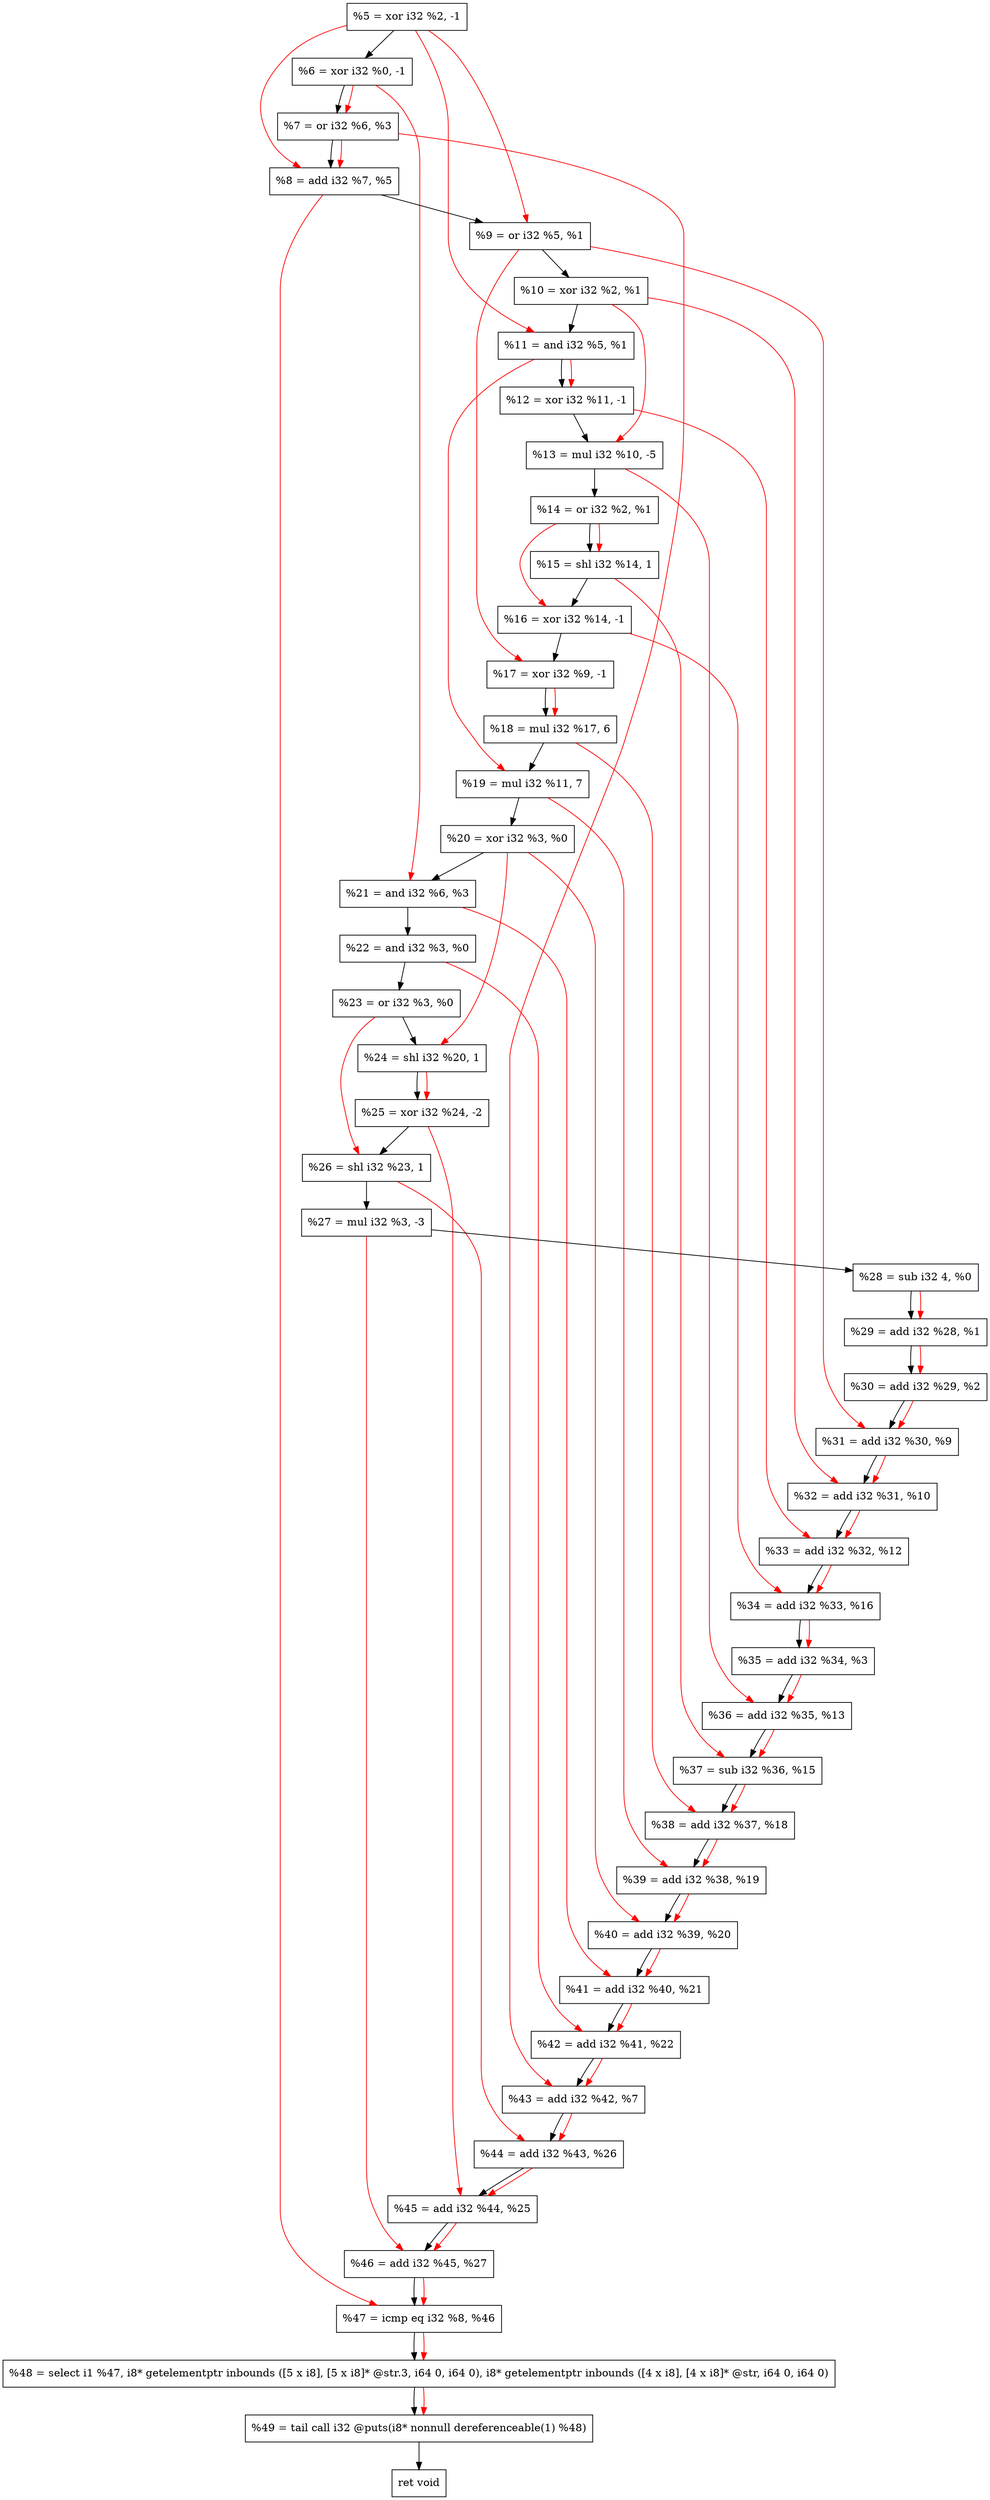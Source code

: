 digraph "DFG for'crackme' function" {
	Node0x10a71b0[shape=record, label="  %5 = xor i32 %2, -1"];
	Node0x10a7220[shape=record, label="  %6 = xor i32 %0, -1"];
	Node0x10a7290[shape=record, label="  %7 = or i32 %6, %3"];
	Node0x10a7300[shape=record, label="  %8 = add i32 %7, %5"];
	Node0x10a7370[shape=record, label="  %9 = or i32 %5, %1"];
	Node0x10a73e0[shape=record, label="  %10 = xor i32 %2, %1"];
	Node0x10a7450[shape=record, label="  %11 = and i32 %5, %1"];
	Node0x10a74c0[shape=record, label="  %12 = xor i32 %11, -1"];
	Node0x10a7560[shape=record, label="  %13 = mul i32 %10, -5"];
	Node0x10a75d0[shape=record, label="  %14 = or i32 %2, %1"];
	Node0x10a7670[shape=record, label="  %15 = shl i32 %14, 1"];
	Node0x10a76e0[shape=record, label="  %16 = xor i32 %14, -1"];
	Node0x10a7750[shape=record, label="  %17 = xor i32 %9, -1"];
	Node0x10a77f0[shape=record, label="  %18 = mul i32 %17, 6"];
	Node0x10a7890[shape=record, label="  %19 = mul i32 %11, 7"];
	Node0x10a7900[shape=record, label="  %20 = xor i32 %3, %0"];
	Node0x10a7970[shape=record, label="  %21 = and i32 %6, %3"];
	Node0x10a79e0[shape=record, label="  %22 = and i32 %3, %0"];
	Node0x10a7a50[shape=record, label="  %23 = or i32 %3, %0"];
	Node0x10a7ac0[shape=record, label="  %24 = shl i32 %20, 1"];
	Node0x10a7b60[shape=record, label="  %25 = xor i32 %24, -2"];
	Node0x10a7bd0[shape=record, label="  %26 = shl i32 %23, 1"];
	Node0x10a7c70[shape=record, label="  %27 = mul i32 %3, -3"];
	Node0x10a7d10[shape=record, label="  %28 = sub i32 4, %0"];
	Node0x10a7d80[shape=record, label="  %29 = add i32 %28, %1"];
	Node0x10a7df0[shape=record, label="  %30 = add i32 %29, %2"];
	Node0x10a7e60[shape=record, label="  %31 = add i32 %30, %9"];
	Node0x10a7ed0[shape=record, label="  %32 = add i32 %31, %10"];
	Node0x10a8150[shape=record, label="  %33 = add i32 %32, %12"];
	Node0x10a81c0[shape=record, label="  %34 = add i32 %33, %16"];
	Node0x10a8230[shape=record, label="  %35 = add i32 %34, %3"];
	Node0x10a82a0[shape=record, label="  %36 = add i32 %35, %13"];
	Node0x10a8310[shape=record, label="  %37 = sub i32 %36, %15"];
	Node0x10a8380[shape=record, label="  %38 = add i32 %37, %18"];
	Node0x10a83f0[shape=record, label="  %39 = add i32 %38, %19"];
	Node0x10a8460[shape=record, label="  %40 = add i32 %39, %20"];
	Node0x10a84d0[shape=record, label="  %41 = add i32 %40, %21"];
	Node0x10a8540[shape=record, label="  %42 = add i32 %41, %22"];
	Node0x10a85b0[shape=record, label="  %43 = add i32 %42, %7"];
	Node0x10a8620[shape=record, label="  %44 = add i32 %43, %26"];
	Node0x10a8690[shape=record, label="  %45 = add i32 %44, %25"];
	Node0x10a8700[shape=record, label="  %46 = add i32 %45, %27"];
	Node0x10a8770[shape=record, label="  %47 = icmp eq i32 %8, %46"];
	Node0x1047268[shape=record, label="  %48 = select i1 %47, i8* getelementptr inbounds ([5 x i8], [5 x i8]* @str.3, i64 0, i64 0), i8* getelementptr inbounds ([4 x i8], [4 x i8]* @str, i64 0, i64 0)"];
	Node0x10a8c10[shape=record, label="  %49 = tail call i32 @puts(i8* nonnull dereferenceable(1) %48)"];
	Node0x10a8c60[shape=record, label="  ret void"];
	Node0x10a71b0 -> Node0x10a7220;
	Node0x10a7220 -> Node0x10a7290;
	Node0x10a7290 -> Node0x10a7300;
	Node0x10a7300 -> Node0x10a7370;
	Node0x10a7370 -> Node0x10a73e0;
	Node0x10a73e0 -> Node0x10a7450;
	Node0x10a7450 -> Node0x10a74c0;
	Node0x10a74c0 -> Node0x10a7560;
	Node0x10a7560 -> Node0x10a75d0;
	Node0x10a75d0 -> Node0x10a7670;
	Node0x10a7670 -> Node0x10a76e0;
	Node0x10a76e0 -> Node0x10a7750;
	Node0x10a7750 -> Node0x10a77f0;
	Node0x10a77f0 -> Node0x10a7890;
	Node0x10a7890 -> Node0x10a7900;
	Node0x10a7900 -> Node0x10a7970;
	Node0x10a7970 -> Node0x10a79e0;
	Node0x10a79e0 -> Node0x10a7a50;
	Node0x10a7a50 -> Node0x10a7ac0;
	Node0x10a7ac0 -> Node0x10a7b60;
	Node0x10a7b60 -> Node0x10a7bd0;
	Node0x10a7bd0 -> Node0x10a7c70;
	Node0x10a7c70 -> Node0x10a7d10;
	Node0x10a7d10 -> Node0x10a7d80;
	Node0x10a7d80 -> Node0x10a7df0;
	Node0x10a7df0 -> Node0x10a7e60;
	Node0x10a7e60 -> Node0x10a7ed0;
	Node0x10a7ed0 -> Node0x10a8150;
	Node0x10a8150 -> Node0x10a81c0;
	Node0x10a81c0 -> Node0x10a8230;
	Node0x10a8230 -> Node0x10a82a0;
	Node0x10a82a0 -> Node0x10a8310;
	Node0x10a8310 -> Node0x10a8380;
	Node0x10a8380 -> Node0x10a83f0;
	Node0x10a83f0 -> Node0x10a8460;
	Node0x10a8460 -> Node0x10a84d0;
	Node0x10a84d0 -> Node0x10a8540;
	Node0x10a8540 -> Node0x10a85b0;
	Node0x10a85b0 -> Node0x10a8620;
	Node0x10a8620 -> Node0x10a8690;
	Node0x10a8690 -> Node0x10a8700;
	Node0x10a8700 -> Node0x10a8770;
	Node0x10a8770 -> Node0x1047268;
	Node0x1047268 -> Node0x10a8c10;
	Node0x10a8c10 -> Node0x10a8c60;
edge [color=red]
	Node0x10a7220 -> Node0x10a7290;
	Node0x10a7290 -> Node0x10a7300;
	Node0x10a71b0 -> Node0x10a7300;
	Node0x10a71b0 -> Node0x10a7370;
	Node0x10a71b0 -> Node0x10a7450;
	Node0x10a7450 -> Node0x10a74c0;
	Node0x10a73e0 -> Node0x10a7560;
	Node0x10a75d0 -> Node0x10a7670;
	Node0x10a75d0 -> Node0x10a76e0;
	Node0x10a7370 -> Node0x10a7750;
	Node0x10a7750 -> Node0x10a77f0;
	Node0x10a7450 -> Node0x10a7890;
	Node0x10a7220 -> Node0x10a7970;
	Node0x10a7900 -> Node0x10a7ac0;
	Node0x10a7ac0 -> Node0x10a7b60;
	Node0x10a7a50 -> Node0x10a7bd0;
	Node0x10a7d10 -> Node0x10a7d80;
	Node0x10a7d80 -> Node0x10a7df0;
	Node0x10a7df0 -> Node0x10a7e60;
	Node0x10a7370 -> Node0x10a7e60;
	Node0x10a7e60 -> Node0x10a7ed0;
	Node0x10a73e0 -> Node0x10a7ed0;
	Node0x10a7ed0 -> Node0x10a8150;
	Node0x10a74c0 -> Node0x10a8150;
	Node0x10a8150 -> Node0x10a81c0;
	Node0x10a76e0 -> Node0x10a81c0;
	Node0x10a81c0 -> Node0x10a8230;
	Node0x10a8230 -> Node0x10a82a0;
	Node0x10a7560 -> Node0x10a82a0;
	Node0x10a82a0 -> Node0x10a8310;
	Node0x10a7670 -> Node0x10a8310;
	Node0x10a8310 -> Node0x10a8380;
	Node0x10a77f0 -> Node0x10a8380;
	Node0x10a8380 -> Node0x10a83f0;
	Node0x10a7890 -> Node0x10a83f0;
	Node0x10a83f0 -> Node0x10a8460;
	Node0x10a7900 -> Node0x10a8460;
	Node0x10a8460 -> Node0x10a84d0;
	Node0x10a7970 -> Node0x10a84d0;
	Node0x10a84d0 -> Node0x10a8540;
	Node0x10a79e0 -> Node0x10a8540;
	Node0x10a8540 -> Node0x10a85b0;
	Node0x10a7290 -> Node0x10a85b0;
	Node0x10a85b0 -> Node0x10a8620;
	Node0x10a7bd0 -> Node0x10a8620;
	Node0x10a8620 -> Node0x10a8690;
	Node0x10a7b60 -> Node0x10a8690;
	Node0x10a8690 -> Node0x10a8700;
	Node0x10a7c70 -> Node0x10a8700;
	Node0x10a7300 -> Node0x10a8770;
	Node0x10a8700 -> Node0x10a8770;
	Node0x10a8770 -> Node0x1047268;
	Node0x1047268 -> Node0x10a8c10;
}
